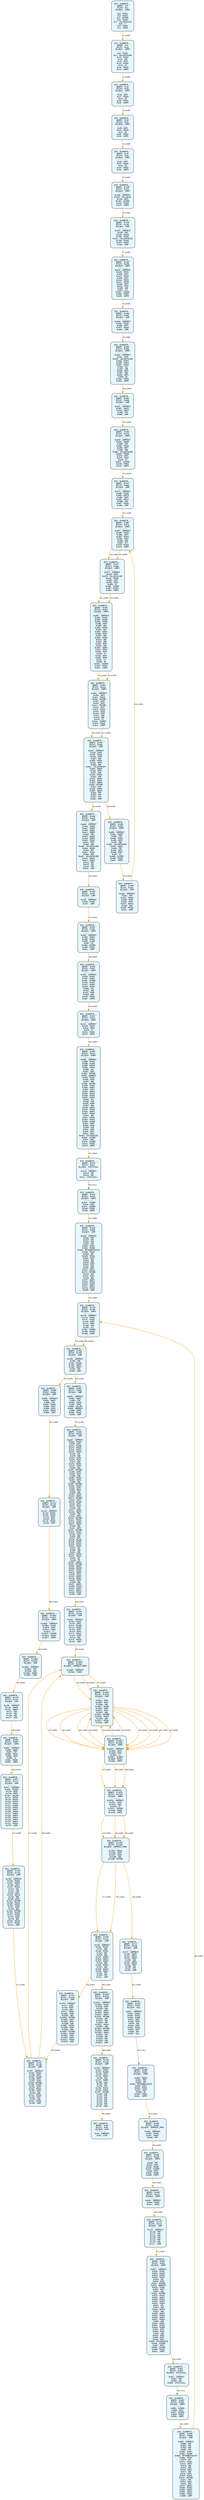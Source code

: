 digraph Contract_CFG {
    rankdir=TB;
    node [shape=box, style="filled, rounded", fontname="Monospace", fontsize=9, margin=0.15];
    edge [fontname="Arial", fontsize=8, penwidth=1.2];

    "block_0" [label="合约: 0xb68576...
起始PC: 0x0
终止PC: 0xc
终止指令: JUMPI
---------
0x0: PUSH1
0x2: PUSH1
0x4: MSTORE
0x5: PUSH1
0x7: CALLDATASIZE
0x8: LT
0x9: PUSH2
0xc: JUMPI", fillcolor="#e6f7ff"];
    "block_d" [label="合约: 0xb68576...
起始PC: 0xd
终止PC: 0x1d
终止指令: JUMPI
---------
0xd: PUSH1
0xf: CALLDATALOAD
0x10: PUSH1
0x12: SHR
0x13: DUP1
0x14: PUSH4
0x19: GT
0x1a: PUSH2
0x1d: JUMPI", fillcolor="#e6f7ff"];
    "block_1e" [label="合约: 0xb68576...
起始PC: 0x1e
终止PC: 0x28
终止指令: JUMPI
---------
0x1e: DUP1
0x1f: PUSH4
0x24: EQ
0x25: PUSH2
0x28: JUMPI", fillcolor="#e6f7ff"];
    "block_29" [label="合约: 0xb68576...
起始PC: 0x29
终止PC: 0x33
终止指令: JUMPI
---------
0x29: DUP1
0x2a: PUSH4
0x2f: EQ
0x30: PUSH2
0x33: JUMPI", fillcolor="#e6f7ff"];
    "block_34" [label="合约: 0xb68576...
起始PC: 0x34
终止PC: 0x3e
终止指令: JUMPI
---------
0x34: DUP1
0x35: PUSH4
0x3a: EQ
0x3b: PUSH2
0x3e: JUMPI", fillcolor="#e6f7ff"];
    "block_148" [label="合约: 0xb68576...
起始PC: 0x148
终止PC: 0x14f
终止指令: JUMPI
---------
0x148: JUMPDEST
0x149: CALLVALUE
0x14a: DUP1
0x14b: ISZERO
0x14c: PUSH2
0x14f: JUMPI", fillcolor="#e6f7ff"];
    "block_154" [label="合约: 0xb68576...
起始PC: 0x154
终止PC: 0x162
终止指令: JUMP
---------
0x154: JUMPDEST
0x155: POP
0x156: PUSH2
0x159: PUSH2
0x15c: CALLDATASIZE
0x15d: PUSH1
0x15f: PUSH2
0x162: JUMP", fillcolor="#e6f7ff"];
    "block_e43" [label="合约: 0xb68576...
起始PC: 0xe43
终止PC: 0xe56
终止指令: JUMPI
---------
0xe43: JUMPDEST
0xe44: PUSH1
0xe46: DUP1
0xe47: PUSH1
0xe49: DUP1
0xe4a: PUSH1
0xe4c: PUSH1
0xe4e: DUP7
0xe4f: DUP9
0xe50: SUB
0xe51: SLT
0xe52: ISZERO
0xe53: PUSH2
0xe56: JUMPI", fillcolor="#e6f7ff"];
    "block_e5a" [label="合约: 0xb68576...
起始PC: 0xe5a
终止PC: 0xe62
终止指令: JUMP
---------
0xe5a: JUMPDEST
0xe5b: PUSH2
0xe5e: DUP7
0xe5f: PUSH2
0xe62: JUMP", fillcolor="#e6f7ff"];
    "block_d4b" [label="合约: 0xb68576...
起始PC: 0xd4b
终止PC: 0xd5d
终止指令: JUMPI
---------
0xd4b: JUMPDEST
0xd4c: DUP1
0xd4d: CALLDATALOAD
0xd4e: PUSH1
0xd50: PUSH1
0xd52: PUSH1
0xd54: SHL
0xd55: SUB
0xd56: DUP2
0xd57: AND
0xd58: DUP2
0xd59: EQ
0xd5a: PUSH2
0xd5d: JUMPI", fillcolor="#e6f7ff"];
    "block_d62" [label="合约: 0xb68576...
起始PC: 0xd62
终止PC: 0xd66
终止指令: JUMP
---------
0xd62: JUMPDEST
0xd63: SWAP2
0xd64: SWAP1
0xd65: POP
0xd66: JUMP", fillcolor="#e6f7ff"];
    "block_e63" [label="合约: 0xb68576...
起始PC: 0xe63
终止PC: 0xe7b
终止指令: JUMPI
---------
0xe63: JUMPDEST
0xe64: SWAP5
0xe65: POP
0xe66: PUSH1
0xe68: DUP7
0xe69: ADD
0xe6a: CALLDATALOAD
0xe6b: PUSH8
0xe74: DUP1
0xe75: DUP3
0xe76: GT
0xe77: ISZERO
0xe78: PUSH2
0xe7b: JUMPI", fillcolor="#e6f7ff"];
    "block_e7f" [label="合约: 0xb68576...
起始PC: 0xe7f
终止PC: 0xe8a
终止指令: JUMP
---------
0xe7f: JUMPDEST
0xe80: PUSH2
0xe83: DUP10
0xe84: DUP4
0xe85: DUP11
0xe86: ADD
0xe87: PUSH2
0xe8a: JUMP", fillcolor="#e6f7ff"];
    "block_d67" [label="合约: 0xb68576...
起始PC: 0xd67
终止PC: 0xd73
终止指令: JUMPI
---------
0xd67: JUMPDEST
0xd68: PUSH1
0xd6a: DUP3
0xd6b: PUSH1
0xd6d: DUP4
0xd6e: ADD
0xd6f: SLT
0xd70: PUSH2
0xd73: JUMPI", fillcolor="#e6f7ff"];
    "block_d77" [label="合约: 0xb68576...
起始PC: 0xd77
终止PC: 0xd8a
终止指令: JUMPI
---------
0xd77: JUMPDEST
0xd78: DUP2
0xd79: CALLDATALOAD
0xd7a: PUSH8
0xd83: DUP1
0xd84: DUP3
0xd85: GT
0xd86: ISZERO
0xd87: PUSH2
0xd8a: JUMPI", fillcolor="#e6f7ff"];
    "block_d92" [label="合约: 0xb68576...
起始PC: 0xd92
终止PC: 0xdb2
终止指令: JUMPI
---------
0xd92: JUMPDEST
0xd93: PUSH1
0xd95: MLOAD
0xd96: PUSH1
0xd98: DUP4
0xd99: ADD
0xd9a: PUSH1
0xd9c: NOT
0xd9d: SWAP1
0xd9e: DUP2
0xd9f: AND
0xda0: PUSH1
0xda2: ADD
0xda3: AND
0xda4: DUP2
0xda5: ADD
0xda6: SWAP1
0xda7: DUP3
0xda8: DUP3
0xda9: GT
0xdaa: DUP2
0xdab: DUP4
0xdac: LT
0xdad: OR
0xdae: ISZERO
0xdaf: PUSH2
0xdb2: JUMPI", fillcolor="#e6f7ff"];
    "block_dba" [label="合约: 0xb68576...
起始PC: 0xdba
终止PC: 0xdce
终止指令: JUMPI
---------
0xdba: JUMPDEST
0xdbb: DUP2
0xdbc: PUSH1
0xdbe: MSTORE
0xdbf: DUP4
0xdc0: DUP2
0xdc1: MSTORE
0xdc2: DUP7
0xdc3: PUSH1
0xdc5: DUP6
0xdc6: DUP9
0xdc7: ADD
0xdc8: ADD
0xdc9: GT
0xdca: ISZERO
0xdcb: PUSH2
0xdce: JUMPI", fillcolor="#e6f7ff"];
    "block_dd2" [label="合约: 0xb68576...
起始PC: 0xdd2
终止PC: 0xded
终止指令: JUMP
---------
0xdd2: JUMPDEST
0xdd3: DUP4
0xdd4: PUSH1
0xdd6: DUP8
0xdd7: ADD
0xdd8: PUSH1
0xdda: DUP4
0xddb: ADD
0xddc: CALLDATACOPY
0xddd: SWAP3
0xdde: DUP4
0xddf: ADD
0xde0: PUSH1
0xde2: ADD
0xde3: SWAP4
0xde4: SWAP1
0xde5: SWAP4
0xde6: MSTORE
0xde7: POP
0xde8: SWAP4
0xde9: SWAP3
0xdea: POP
0xdeb: POP
0xdec: POP
0xded: JUMP", fillcolor="#e6f7ff"];
    "block_e8b" [label="合约: 0xb68576...
起始PC: 0xe8b
终止PC: 0xe9c
终止指令: JUMPI
---------
0xe8b: JUMPDEST
0xe8c: SWAP6
0xe8d: POP
0xe8e: PUSH1
0xe90: DUP9
0xe91: ADD
0xe92: CALLDATALOAD
0xe93: SWAP2
0xe94: POP
0xe95: DUP1
0xe96: DUP3
0xe97: GT
0xe98: ISZERO
0xe99: PUSH2
0xe9c: JUMPI", fillcolor="#e6f7ff"];
    "block_ea0" [label="合约: 0xb68576...
起始PC: 0xea0
终止PC: 0xeac
终止指令: JUMP
---------
0xea0: JUMPDEST
0xea1: POP
0xea2: PUSH2
0xea5: DUP9
0xea6: DUP3
0xea7: DUP10
0xea8: ADD
0xea9: PUSH2
0xeac: JUMP", fillcolor="#e6f7ff"];
    "block_ead" [label="合约: 0xb68576...
起始PC: 0xead
终止PC: 0xec5
终止指令: JUMP
---------
0xead: JUMPDEST
0xeae: SWAP6
0xeaf: SWAP9
0xeb0: SWAP5
0xeb1: SWAP8
0xeb2: POP
0xeb3: SWAP5
0xeb4: SWAP6
0xeb5: PUSH1
0xeb7: DUP2
0xeb8: ADD
0xeb9: CALLDATALOAD
0xeba: SWAP6
0xebb: POP
0xebc: PUSH1
0xebe: ADD
0xebf: CALLDATALOAD
0xec0: SWAP4
0xec1: SWAP3
0xec2: POP
0xec3: POP
0xec4: POP
0xec5: JUMP", fillcolor="#e6f7ff"];
    "block_163" [label="合约: 0xb68576...
起始PC: 0x163
终止PC: 0x167
终止指令: JUMP
---------
0x163: JUMPDEST
0x164: PUSH2
0x167: JUMP", fillcolor="#e6f7ff"];
    "block_481" [label="合约: 0xb68576...
起始PC: 0x481
终止PC: 0x48c
终止指令: JUMPI
---------
0x481: JUMPDEST
0x482: PUSH1
0x484: PUSH1
0x486: SLOAD
0x487: EQ
0x488: ISZERO
0x489: PUSH2
0x48c: JUMPI", fillcolor="#e6f7ff"];
    "block_4d4" [label="合约: 0xb68576...
起始PC: 0x4d4
终止PC: 0x4e7
终止指令: JUMPI
---------
0x4d4: JUMPDEST
0x4d5: PUSH1
0x4d7: PUSH1
0x4d9: SSTORE
0x4da: PUSH1
0x4dc: PUSH1
0x4de: PUSH1
0x4e0: SHL
0x4e1: SUB
0x4e2: DUP6
0x4e3: AND
0x4e4: PUSH2
0x4e7: JUMPI", fillcolor="#e6f7ff"];
    "block_527" [label="合约: 0xb68576...
起始PC: 0x527
终止PC: 0x52f
终止指令: JUMPI
---------
0x527: JUMPDEST
0x528: PUSH1
0x52a: DUP3
0x52b: GT
0x52c: PUSH2
0x52f: JUMPI", fillcolor="#e6f7ff"];
    "block_585" [label="合约: 0xb68576...
起始PC: 0x585
终止PC: 0x5c4
终止指令: JUMPI
---------
0x585: JUMPDEST
0x586: PUSH1
0x588: MLOAD
0x589: PUSH4
0x58e: PUSH1
0x590: SHL
0x591: DUP2
0x592: MSTORE
0x593: ADDRESS
0x594: PUSH1
0x596: DUP3
0x597: ADD
0x598: MSTORE
0x599: PUSH1
0x59b: SWAP1
0x59c: DUP2
0x59d: SWAP1
0x59e: PUSH1
0x5a0: PUSH1
0x5a2: PUSH1
0x5a4: SHL
0x5a5: SUB
0x5a6: DUP9
0x5a7: AND
0x5a8: SWAP1
0x5a9: PUSH4
0x5ae: SWAP1
0x5af: PUSH1
0x5b1: ADD
0x5b2: PUSH1
0x5b4: PUSH1
0x5b6: MLOAD
0x5b7: DUP1
0x5b8: DUP4
0x5b9: SUB
0x5ba: DUP2
0x5bb: DUP7
0x5bc: DUP1
0x5bd: EXTCODESIZE
0x5be: ISZERO
0x5bf: DUP1
0x5c0: ISZERO
0x5c1: PUSH2
0x5c4: JUMPI", fillcolor="#e6f7ff"];
    "block_5c9" [label="合约: 0xb68576...
起始PC: 0x5c9
终止PC: 0x5cc
终止指令: STATICCALL
---------
0x5c9: JUMPDEST
0x5ca: POP
0x5cb: GAS
0x5cc: STATICCALL", fillcolor="#e6f7ff"];
    "block_5cd" [label="合约: 0xb68576...
起始PC: 0x5cd
终止PC: 0x5d3
终止指令: JUMPI
---------
0x5cd: ISZERO
0x5ce: DUP1
0x5cf: ISZERO
0x5d0: PUSH2
0x5d3: JUMPI", fillcolor="#e6f7ff"];
    "block_5dd" [label="合约: 0xb68576...
起始PC: 0x5dd
终止PC: 0x600
终止指令: JUMP
---------
0x5dd: JUMPDEST
0x5de: POP
0x5df: POP
0x5e0: POP
0x5e1: POP
0x5e2: PUSH1
0x5e4: MLOAD
0x5e5: RETURNDATASIZE
0x5e6: PUSH1
0x5e8: NOT
0x5e9: PUSH1
0x5eb: DUP3
0x5ec: ADD
0x5ed: AND
0x5ee: DUP3
0x5ef: ADD
0x5f0: DUP1
0x5f1: PUSH1
0x5f3: MSTORE
0x5f4: POP
0x5f5: DUP2
0x5f6: ADD
0x5f7: SWAP1
0x5f8: PUSH2
0x5fb: SWAP2
0x5fc: SWAP1
0x5fd: PUSH2
0x600: JUMP", fillcolor="#e6f7ff"];
    "block_f79" [label="合约: 0xb68576...
起始PC: 0xf79
终止PC: 0xf86
终止指令: JUMPI
---------
0xf79: JUMPDEST
0xf7a: PUSH1
0xf7c: PUSH1
0xf7e: DUP3
0xf7f: DUP5
0xf80: SUB
0xf81: SLT
0xf82: ISZERO
0xf83: PUSH2
0xf86: JUMPI", fillcolor="#e6f7ff"];
    "block_f8a" [label="合约: 0xb68576...
起始PC: 0xf8a
终止PC: 0xf90
终止指令: JUMP
---------
0xf8a: JUMPDEST
0xf8b: POP
0xf8c: MLOAD
0xf8d: SWAP2
0xf8e: SWAP1
0xf8f: POP
0xf90: JUMP", fillcolor="#e6f7ff"];
    "block_601" [label="合约: 0xb68576...
起始PC: 0x601
终止PC: 0x60e
终止指令: JUMP
---------
0x601: JUMPDEST
0x602: SWAP1
0x603: POP
0x604: PUSH2
0x607: DUP8
0x608: CALLER
0x609: ADDRESS
0x60a: DUP8
0x60b: PUSH2
0x60e: JUMP", fillcolor="#e6f7ff"];
    "block_aed" [label="合约: 0xb68576...
起始PC: 0xaed
终止PC: 0xb50
终止指令: JUMP
---------
0xaed: JUMPDEST
0xaee: PUSH1
0xaf0: DUP1
0xaf1: MLOAD
0xaf2: PUSH1
0xaf4: PUSH1
0xaf6: PUSH1
0xaf8: SHL
0xaf9: SUB
0xafa: DUP6
0xafb: DUP2
0xafc: AND
0xafd: PUSH1
0xaff: DUP4
0xb00: ADD
0xb01: MSTORE
0xb02: DUP5
0xb03: DUP2
0xb04: AND
0xb05: PUSH1
0xb07: DUP4
0xb08: ADD
0xb09: MSTORE
0xb0a: PUSH1
0xb0c: DUP1
0xb0d: DUP4
0xb0e: ADD
0xb0f: DUP6
0xb10: SWAP1
0xb11: MSTORE
0xb12: DUP4
0xb13: MLOAD
0xb14: DUP1
0xb15: DUP5
0xb16: SUB
0xb17: SWAP1
0xb18: SWAP2
0xb19: ADD
0xb1a: DUP2
0xb1b: MSTORE
0xb1c: PUSH1
0xb1e: SWAP1
0xb1f: SWAP3
0xb20: ADD
0xb21: DUP4
0xb22: MSTORE
0xb23: PUSH1
0xb25: DUP3
0xb26: ADD
0xb27: DUP1
0xb28: MLOAD
0xb29: PUSH1
0xb2b: PUSH1
0xb2d: PUSH1
0xb2f: SHL
0xb30: SUB
0xb31: AND
0xb32: PUSH4
0xb37: PUSH1
0xb39: SHL
0xb3a: OR
0xb3b: SWAP1
0xb3c: MSTORE
0xb3d: SWAP2
0xb3e: MLOAD
0xb3f: PUSH1
0xb41: SWAP3
0xb42: DUP4
0xb43: SWAP3
0xb44: SWAP1
0xb45: DUP9
0xb46: AND
0xb47: SWAP2
0xb48: PUSH2
0xb4b: SWAP2
0xb4c: SWAP1
0xb4d: PUSH2
0xb50: JUMP", fillcolor="#e6f7ff"];
    "block_fbd" [label="合约: 0xb68576...
起始PC: 0xfbd
终止PC: 0xfce
终止指令: JUMP
---------
0xfbd: JUMPDEST
0xfbe: PUSH1
0xfc0: DUP3
0xfc1: MLOAD
0xfc2: PUSH2
0xfc5: DUP2
0xfc6: DUP5
0xfc7: PUSH1
0xfc9: DUP8
0xfca: ADD
0xfcb: PUSH2
0xfce: JUMP", fillcolor="#e6f7ff"];
    "block_10e0" [label="合约: 0xb68576...
起始PC: 0x10e0
终止PC: 0x10e1
终止指令: JUMPDEST_PREV
---------
0x10e0: JUMPDEST
0x10e1: PUSH1", fillcolor="#e6f7ff"];
    "block_10ec" [label="合约: 0xb68576...
起始PC: 0x10ec
终止PC: 0x10fa
终止指令: JUMP
---------
0x10ec: DUP2
0x10ed: DUP2
0x10ee: ADD
0x10ef: MLOAD
0x10f0: DUP4
0x10f1: DUP3
0x10f2: ADD
0x10f3: MSTORE
0x10f4: PUSH1
0x10f6: ADD
0x10f7: PUSH2
0x10fa: JUMP", fillcolor="#e6f7ff"];
    "block_10e3" [label="合约: 0xb68576...
起始PC: 0x10e3
终止PC: 0x10eb
终止指令: JUMPI
---------
0x10e3: JUMPDEST
0x10e4: DUP4
0x10e5: DUP2
0x10e6: LT
0x10e7: ISZERO
0x10e8: PUSH2
0x10eb: JUMPI", fillcolor="#e6f7ff"];
    "block_10fb" [label="合约: 0xb68576...
起始PC: 0x10fb
终止PC: 0x1103
终止指令: JUMPI
---------
0x10fb: JUMPDEST
0x10fc: DUP4
0x10fd: DUP2
0x10fe: GT
0x10ff: ISZERO
0x1100: PUSH2
0x1103: JUMPI", fillcolor="#e6f7ff"];
    "block_1104" [label="合约: 0xb68576...
起始PC: 0x1104
终止PC: 0x1109
终止指令: JUMPDEST_PREV
---------
0x1104: PUSH1
0x1106: DUP5
0x1107: DUP5
0x1108: ADD
0x1109: MSTORE", fillcolor="#e6f7ff"];
    "block_fcf" [label="合约: 0xb68576...
起始PC: 0xfcf
终止PC: 0xfd8
终止指令: JUMP
---------
0xfcf: JUMPDEST
0xfd0: SWAP2
0xfd1: SWAP1
0xfd2: SWAP2
0xfd3: ADD
0xfd4: SWAP3
0xfd5: SWAP2
0xfd6: POP
0xfd7: POP
0xfd8: JUMP", fillcolor="#e6f7ff"];
    "block_b51" [label="合约: 0xb68576...
起始PC: 0xb51
终止PC: 0xb5f
终止指令: CALL
---------
0xb51: JUMPDEST
0xb52: PUSH1
0xb54: PUSH1
0xb56: MLOAD
0xb57: DUP1
0xb58: DUP4
0xb59: SUB
0xb5a: DUP2
0xb5b: PUSH1
0xb5d: DUP7
0xb5e: GAS
0xb5f: CALL", fillcolor="#e6f7ff"];
    "block_b60" [label="合约: 0xb68576...
起始PC: 0xb60
终止PC: 0xb6c
终止指令: JUMPI
---------
0xb60: SWAP2
0xb61: POP
0xb62: POP
0xb63: RETURNDATASIZE
0xb64: DUP1
0xb65: PUSH1
0xb67: DUP2
0xb68: EQ
0xb69: PUSH2
0xb6c: JUMPI", fillcolor="#e6f7ff"];
    "block_b8e" [label="合约: 0xb68576...
起始PC: 0xb8e
终止PC: 0xb92
终止指令: JUMPDEST_PREV
---------
0xb8e: JUMPDEST
0xb8f: PUSH1
0xb91: SWAP2
0xb92: POP", fillcolor="#e6f7ff"];
    "block_ba0" [label="合约: 0xb68576...
起始PC: 0xba0
终止PC: 0xba8
终止指令: JUMPI
---------
0xba0: POP
0xba1: DUP1
0xba2: MLOAD
0xba3: ISZERO
0xba4: DUP1
0xba5: PUSH2
0xba8: JUMPI", fillcolor="#e6f7ff"];
    "block_bbd" [label="合约: 0xb68576...
起始PC: 0xbbd
终止PC: 0xbc1
终止指令: JUMPI
---------
0xbbd: JUMPDEST
0xbbe: PUSH2
0xbc1: JUMPI", fillcolor="#e6f7ff"];
    "block_c15" [label="合约: 0xb68576...
起始PC: 0xc15
终止PC: 0xc1c
终止指令: JUMP
---------
0xc15: JUMPDEST
0xc16: POP
0xc17: POP
0xc18: POP
0xc19: POP
0xc1a: POP
0xc1b: POP
0xc1c: JUMP", fillcolor="#e6f7ff"];
    "block_60f" [label="合约: 0xb68576...
起始PC: 0x60f
终止PC: 0x64c
终止指令: JUMPI
---------
0x60f: JUMPDEST
0x610: PUSH1
0x612: MLOAD
0x613: PUSH4
0x618: PUSH1
0x61a: SHL
0x61b: DUP2
0x61c: MSTORE
0x61d: ADDRESS
0x61e: PUSH1
0x620: DUP3
0x621: ADD
0x622: MSTORE
0x623: PUSH1
0x625: SWAP1
0x626: PUSH1
0x628: PUSH1
0x62a: PUSH1
0x62c: SHL
0x62d: SUB
0x62e: DUP10
0x62f: AND
0x630: SWAP1
0x631: PUSH4
0x636: SWAP1
0x637: PUSH1
0x639: ADD
0x63a: PUSH1
0x63c: PUSH1
0x63e: MLOAD
0x63f: DUP1
0x640: DUP4
0x641: SUB
0x642: DUP2
0x643: DUP7
0x644: DUP1
0x645: EXTCODESIZE
0x646: ISZERO
0x647: DUP1
0x648: ISZERO
0x649: PUSH2
0x64c: JUMPI", fillcolor="#e6f7ff"];
    "block_651" [label="合约: 0xb68576...
起始PC: 0x651
终止PC: 0x654
终止指令: STATICCALL
---------
0x651: JUMPDEST
0x652: POP
0x653: GAS
0x654: STATICCALL", fillcolor="#e6f7ff"];
    "block_655" [label="合约: 0xb68576...
起始PC: 0x655
终止PC: 0x65b
终止指令: JUMPI
---------
0x655: ISZERO
0x656: DUP1
0x657: ISZERO
0x658: PUSH2
0x65b: JUMPI", fillcolor="#e6f7ff"];
    "block_665" [label="合约: 0xb68576...
起始PC: 0x665
终止PC: 0x688
终止指令: JUMP
---------
0x665: JUMPDEST
0x666: POP
0x667: POP
0x668: POP
0x669: POP
0x66a: PUSH1
0x66c: MLOAD
0x66d: RETURNDATASIZE
0x66e: PUSH1
0x670: NOT
0x671: PUSH1
0x673: DUP3
0x674: ADD
0x675: AND
0x676: DUP3
0x677: ADD
0x678: DUP1
0x679: PUSH1
0x67b: MSTORE
0x67c: POP
0x67d: DUP2
0x67e: ADD
0x67f: SWAP1
0x680: PUSH2
0x683: SWAP2
0x684: SWAP1
0x685: PUSH2
0x688: JUMP", fillcolor="#e6f7ff"];
    "block_689" [label="合约: 0xb68576...
起始PC: 0x689
终止PC: 0x694
终止指令: JUMP
---------
0x689: JUMPDEST
0x68a: SWAP1
0x68b: POP
0x68c: PUSH2
0x68f: DUP2
0x690: DUP4
0x691: PUSH2
0x694: JUMP", fillcolor="#e6f7ff"];
    "block_c1d" [label="合约: 0xb68576...
起始PC: 0xc1d
终止PC: 0xc28
终止指令: JUMP
---------
0xc1d: JUMPDEST
0xc1e: PUSH1
0xc20: PUSH2
0xc23: DUP3
0xc24: DUP5
0xc25: PUSH2
0xc28: JUMP", fillcolor="#e6f7ff"];
    "block_10bd" [label="合约: 0xb68576...
起始PC: 0x10bd
终止PC: 0x10c7
终止指令: JUMPI
---------
0x10bd: JUMPDEST
0x10be: PUSH1
0x10c0: DUP3
0x10c1: DUP3
0x10c2: LT
0x10c3: ISZERO
0x10c4: PUSH2
0x10c7: JUMPI", fillcolor="#e6f7ff"];
    "block_10db" [label="合约: 0xb68576...
起始PC: 0x10db
终止PC: 0x10df
终止指令: JUMP
---------
0x10db: JUMPDEST
0x10dc: POP
0x10dd: SUB
0x10de: SWAP1
0x10df: JUMP", fillcolor="#e6f7ff"];
    "block_c29" [label="合约: 0xb68576...
起始PC: 0xc29
终止PC: 0xc2f
终止指令: JUMP
---------
0xc29: JUMPDEST
0xc2a: SWAP4
0xc2b: SWAP3
0xc2c: POP
0xc2d: POP
0xc2e: POP
0xc2f: JUMP", fillcolor="#e6f7ff"];
    "block_695" [label="合约: 0xb68576...
起始PC: 0x695
终止PC: 0x69f
终止指令: JUMPI
---------
0x695: JUMPDEST
0x696: SWAP3
0x697: POP
0x698: PUSH1
0x69a: DUP4
0x69b: GT
0x69c: PUSH2
0x69f: JUMPI", fillcolor="#e6f7ff"];
    "block_6f7" [label="合约: 0xb68576...
起始PC: 0x6f7
终止PC: 0x72f
终止指令: JUMP
---------
0x6f7: JUMPDEST
0x6f8: PUSH32
0x719: DUP9
0x71a: DUP9
0x71b: CALLER
0x71c: DUP10
0x71d: DUP10
0x71e: DUP10
0x71f: PUSH1
0x721: MLOAD
0x722: PUSH2
0x725: SWAP7
0x726: SWAP6
0x727: SWAP5
0x728: SWAP4
0x729: SWAP3
0x72a: SWAP2
0x72b: SWAP1
0x72c: PUSH2
0x72f: JUMP", fillcolor="#e6f7ff"];
    "block_fd9" [label="合约: 0xb68576...
起始PC: 0xfd9
终止PC: 0xffa
终止指令: JUMP
---------
0xfd9: JUMPDEST
0xfda: PUSH1
0xfdc: PUSH1
0xfde: DUP1
0xfdf: PUSH1
0xfe1: SHL
0xfe2: SUB
0xfe3: DUP1
0xfe4: DUP10
0xfe5: AND
0xfe6: DUP4
0xfe7: MSTORE
0xfe8: PUSH1
0xfea: PUSH1
0xfec: DUP5
0xfed: ADD
0xfee: MSTORE
0xfef: PUSH2
0xff2: PUSH1
0xff4: DUP5
0xff5: ADD
0xff6: DUP10
0xff7: PUSH2
0xffa: JUMP", fillcolor="#e6f7ff"];
    "block_f91" [label="合约: 0xb68576...
起始PC: 0xf91
终止PC: 0xfa8
终止指令: JUMP
---------
0xf91: JUMPDEST
0xf92: PUSH1
0xf94: DUP2
0xf95: MLOAD
0xf96: DUP1
0xf97: DUP5
0xf98: MSTORE
0xf99: PUSH2
0xf9c: DUP2
0xf9d: PUSH1
0xf9f: DUP7
0xfa0: ADD
0xfa1: PUSH1
0xfa3: DUP7
0xfa4: ADD
0xfa5: PUSH2
0xfa8: JUMP", fillcolor="#e6f7ff"];
    "block_fa9" [label="合约: 0xb68576...
起始PC: 0xfa9
终止PC: 0xfbc
终止指令: JUMP
---------
0xfa9: JUMPDEST
0xfaa: PUSH1
0xfac: ADD
0xfad: PUSH1
0xfaf: NOT
0xfb0: AND
0xfb1: SWAP3
0xfb2: SWAP1
0xfb3: SWAP3
0xfb4: ADD
0xfb5: PUSH1
0xfb7: ADD
0xfb8: SWAP3
0xfb9: SWAP2
0xfba: POP
0xfbb: POP
0xfbc: JUMP", fillcolor="#e6f7ff"];
    "block_ffb" [label="合约: 0xb68576...
起始PC: 0xffb
终止PC: 0x1014
终止指令: JUMP
---------
0xffb: JUMPDEST
0xffc: DUP2
0xffd: DUP9
0xffe: AND
0xfff: PUSH1
0x1001: DUP6
0x1002: ADD
0x1003: MSTORE
0x1004: DUP4
0x1005: DUP2
0x1006: SUB
0x1007: PUSH1
0x1009: DUP6
0x100a: ADD
0x100b: MSTORE
0x100c: PUSH2
0x100f: DUP2
0x1010: DUP9
0x1011: PUSH2
0x1014: JUMP", fillcolor="#e6f7ff"];
    "block_1015" [label="合约: 0xb68576...
起始PC: 0x1015
终止PC: 0x102b
终止指令: JUMP
---------
0x1015: JUMPDEST
0x1016: PUSH1
0x1018: DUP6
0x1019: ADD
0x101a: SWAP7
0x101b: SWAP1
0x101c: SWAP7
0x101d: MSTORE
0x101e: POP
0x101f: POP
0x1020: POP
0x1021: PUSH1
0x1023: ADD
0x1024: MSTORE
0x1025: SWAP5
0x1026: SWAP4
0x1027: POP
0x1028: POP
0x1029: POP
0x102a: POP
0x102b: JUMP", fillcolor="#e6f7ff"];
    "block_730" [label="合约: 0xb68576...
起始PC: 0x730
终止PC: 0x746
终止指令: JUMP
---------
0x730: JUMPDEST
0x731: PUSH1
0x733: MLOAD
0x734: DUP1
0x735: SWAP2
0x736: SUB
0x737: SWAP1
0x738: LOG1
0x739: POP
0x73a: POP
0x73b: PUSH1
0x73d: PUSH1
0x73f: SSTORE
0x740: POP
0x741: POP
0x742: POP
0x743: POP
0x744: POP
0x745: POP
0x746: JUMP", fillcolor="#e6f7ff"];
    "block_d4" [label="合约: 0xb68576...
起始PC: 0xd4
终止PC: 0xd5
终止指令: STOP
---------
0xd4: JUMPDEST
0xd5: STOP", fillcolor="#e6f7ff"];

    "block_0" -> "block_d" [label="#1 (JUMP)", color="#ff9800"];
    "block_d" -> "block_1e" [label="#2 (JUMP)", color="#ff9800"];
    "block_1e" -> "block_29" [label="#3 (JUMP)", color="#ff9800"];
    "block_29" -> "block_34" [label="#4 (JUMP)", color="#ff9800"];
    "block_34" -> "block_148" [label="#5 (JUMP)", color="#ff9800"];
    "block_148" -> "block_154" [label="#6 (JUMP)", color="#ff9800"];
    "block_154" -> "block_e43" [label="#7 (JUMP)", color="#ff9800"];
    "block_e43" -> "block_e5a" [label="#8 (JUMP)", color="#ff9800"];
    "block_e5a" -> "block_d4b" [label="#9 (JUMP)", color="#ff9800"];
    "block_d4b" -> "block_d62" [label="#10 (JUMP)", color="#ff9800"];
    "block_d62" -> "block_e63" [label="#11 (JUMP)", color="#ff9800"];
    "block_e63" -> "block_e7f" [label="#12 (JUMP)", color="#ff9800"];
    "block_e7f" -> "block_d67" [label="#13 (JUMP)", color="#ff9800"];
    "block_d67" -> "block_d77" [label="#14 (JUMP)", color="#ff9800"];
    "block_d77" -> "block_d92" [label="#15 (JUMP)", color="#ff9800"];
    "block_d92" -> "block_dba" [label="#16 (JUMP)", color="#ff9800"];
    "block_dba" -> "block_dd2" [label="#17 (JUMP)", color="#ff9800"];
    "block_dd2" -> "block_e8b" [label="#18 (JUMP)", color="#ff9800"];
    "block_e8b" -> "block_ea0" [label="#19 (JUMP)", color="#ff9800"];
    "block_ea0" -> "block_d67" [label="#20 (JUMP)", color="#ff9800"];
    "block_d67" -> "block_d77" [label="#21 (JUMP)", color="#ff9800"];
    "block_d77" -> "block_d92" [label="#22 (JUMP)", color="#ff9800"];
    "block_d92" -> "block_dba" [label="#23 (JUMP)", color="#ff9800"];
    "block_dba" -> "block_dd2" [label="#24 (JUMP)", color="#ff9800"];
    "block_dd2" -> "block_ead" [label="#25 (JUMP)", color="#ff9800"];
    "block_ead" -> "block_163" [label="#26 (JUMP)", color="#ff9800"];
    "block_163" -> "block_481" [label="#27 (JUMP)", color="#ff9800"];
    "block_481" -> "block_4d4" [label="#28 (JUMP)", color="#ff9800"];
    "block_4d4" -> "block_527" [label="#29 (JUMP)", color="#ff9800"];
    "block_527" -> "block_585" [label="#30 (JUMP)", color="#ff9800"];
    "block_585" -> "block_5c9" [label="#31 (JUMP)", color="#ff9800"];
    "block_5c9" -> "block_5cd" [label="#32 (CALL)", color="#4caf50"];
    "block_5cd" -> "block_5dd" [label="#33 (JUMP)", color="#ff9800"];
    "block_5dd" -> "block_f79" [label="#34 (JUMP)", color="#ff9800"];
    "block_f79" -> "block_f8a" [label="#35 (JUMP)", color="#ff9800"];
    "block_f8a" -> "block_601" [label="#36 (JUMP)", color="#ff9800"];
    "block_601" -> "block_aed" [label="#37 (JUMP)", color="#ff9800"];
    "block_aed" -> "block_fbd" [label="#38 (JUMP)", color="#ff9800"];
    "block_fbd" -> "block_10e0" [label="#39 (JUMP)", color="#ff9800"];
    "block_10e0" -> "block_10ec" [label="#40 (JUMP)", color="#ff9800"];
    "block_10ec" -> "block_10e3" [label="#41 (JUMP)", color="#ff9800"];
    "block_10e3" -> "block_10ec" [label="#42 (JUMP)", color="#ff9800"];
    "block_10ec" -> "block_10e3" [label="#43 (JUMP)", color="#ff9800"];
    "block_10e3" -> "block_10ec" [label="#44 (JUMP)", color="#ff9800"];
    "block_10ec" -> "block_10e3" [label="#45 (JUMP)", color="#ff9800"];
    "block_10e3" -> "block_10ec" [label="#46 (JUMP)", color="#ff9800"];
    "block_10ec" -> "block_10e3" [label="#47 (JUMP)", color="#ff9800"];
    "block_10e3" -> "block_10fb" [label="#48 (JUMP)", color="#ff9800"];
    "block_10fb" -> "block_1104" [label="#49 (JUMP)", color="#ff9800"];
    "block_1104" -> "block_fcf" [label="#50 (JUMP)", color="#ff9800"];
    "block_fcf" -> "block_b51" [label="#51 (JUMP)", color="#ff9800"];
    "block_b51" -> "block_b60" [label="#52 (CALL)", color="#4caf50"];
    "block_b60" -> "block_b8e" [label="#53 (JUMP)", color="#ff9800"];
    "block_b8e" -> "block_ba0" [label="#54 (JUMP)", color="#ff9800"];
    "block_ba0" -> "block_bbd" [label="#55 (JUMP)", color="#ff9800"];
    "block_bbd" -> "block_c15" [label="#56 (JUMP)", color="#ff9800"];
    "block_c15" -> "block_60f" [label="#57 (JUMP)", color="#ff9800"];
    "block_60f" -> "block_651" [label="#58 (JUMP)", color="#ff9800"];
    "block_651" -> "block_655" [label="#59 (CALL)", color="#4caf50"];
    "block_655" -> "block_665" [label="#60 (JUMP)", color="#ff9800"];
    "block_665" -> "block_f79" [label="#61 (JUMP)", color="#ff9800"];
    "block_f79" -> "block_f8a" [label="#62 (JUMP)", color="#ff9800"];
    "block_f8a" -> "block_689" [label="#63 (JUMP)", color="#ff9800"];
    "block_689" -> "block_c1d" [label="#64 (JUMP)", color="#ff9800"];
    "block_c1d" -> "block_10bd" [label="#65 (JUMP)", color="#ff9800"];
    "block_10bd" -> "block_10db" [label="#66 (JUMP)", color="#ff9800"];
    "block_10db" -> "block_c29" [label="#67 (JUMP)", color="#ff9800"];
    "block_c29" -> "block_695" [label="#68 (JUMP)", color="#ff9800"];
    "block_695" -> "block_6f7" [label="#69 (JUMP)", color="#ff9800"];
    "block_6f7" -> "block_fd9" [label="#70 (JUMP)", color="#ff9800"];
    "block_fd9" -> "block_f91" [label="#71 (JUMP)", color="#ff9800"];
    "block_f91" -> "block_10e0" [label="#72 (JUMP)", color="#ff9800"];
    "block_10e0" -> "block_10ec" [label="#73 (JUMP)", color="#ff9800"];
    "block_10ec" -> "block_10e3" [label="#74 (JUMP)", color="#ff9800"];
    "block_10e3" -> "block_10fb" [label="#75 (JUMP)", color="#ff9800"];
    "block_10fb" -> "block_1104" [label="#76 (JUMP)", color="#ff9800"];
    "block_1104" -> "block_fa9" [label="#77 (JUMP)", color="#ff9800"];
    "block_fa9" -> "block_ffb" [label="#78 (JUMP)", color="#ff9800"];
    "block_ffb" -> "block_f91" [label="#79 (JUMP)", color="#ff9800"];
    "block_f91" -> "block_10e0" [label="#80 (JUMP)", color="#ff9800"];
    "block_10e0" -> "block_10ec" [label="#81 (JUMP)", color="#ff9800"];
    "block_10ec" -> "block_10e3" [label="#82 (JUMP)", color="#ff9800"];
    "block_10e3" -> "block_10ec" [label="#83 (JUMP)", color="#ff9800"];
    "block_10ec" -> "block_10e3" [label="#84 (JUMP)", color="#ff9800"];
    "block_10e3" -> "block_10fb" [label="#85 (JUMP)", color="#ff9800"];
    "block_10fb" -> "block_1104" [label="#86 (JUMP)", color="#ff9800"];
    "block_1104" -> "block_fa9" [label="#87 (JUMP)", color="#ff9800"];
    "block_fa9" -> "block_1015" [label="#88 (JUMP)", color="#ff9800"];
    "block_1015" -> "block_730" [label="#89 (JUMP)", color="#ff9800"];
    "block_730" -> "block_d4" [label="#90 (JUMP)", color="#ff9800"];
}